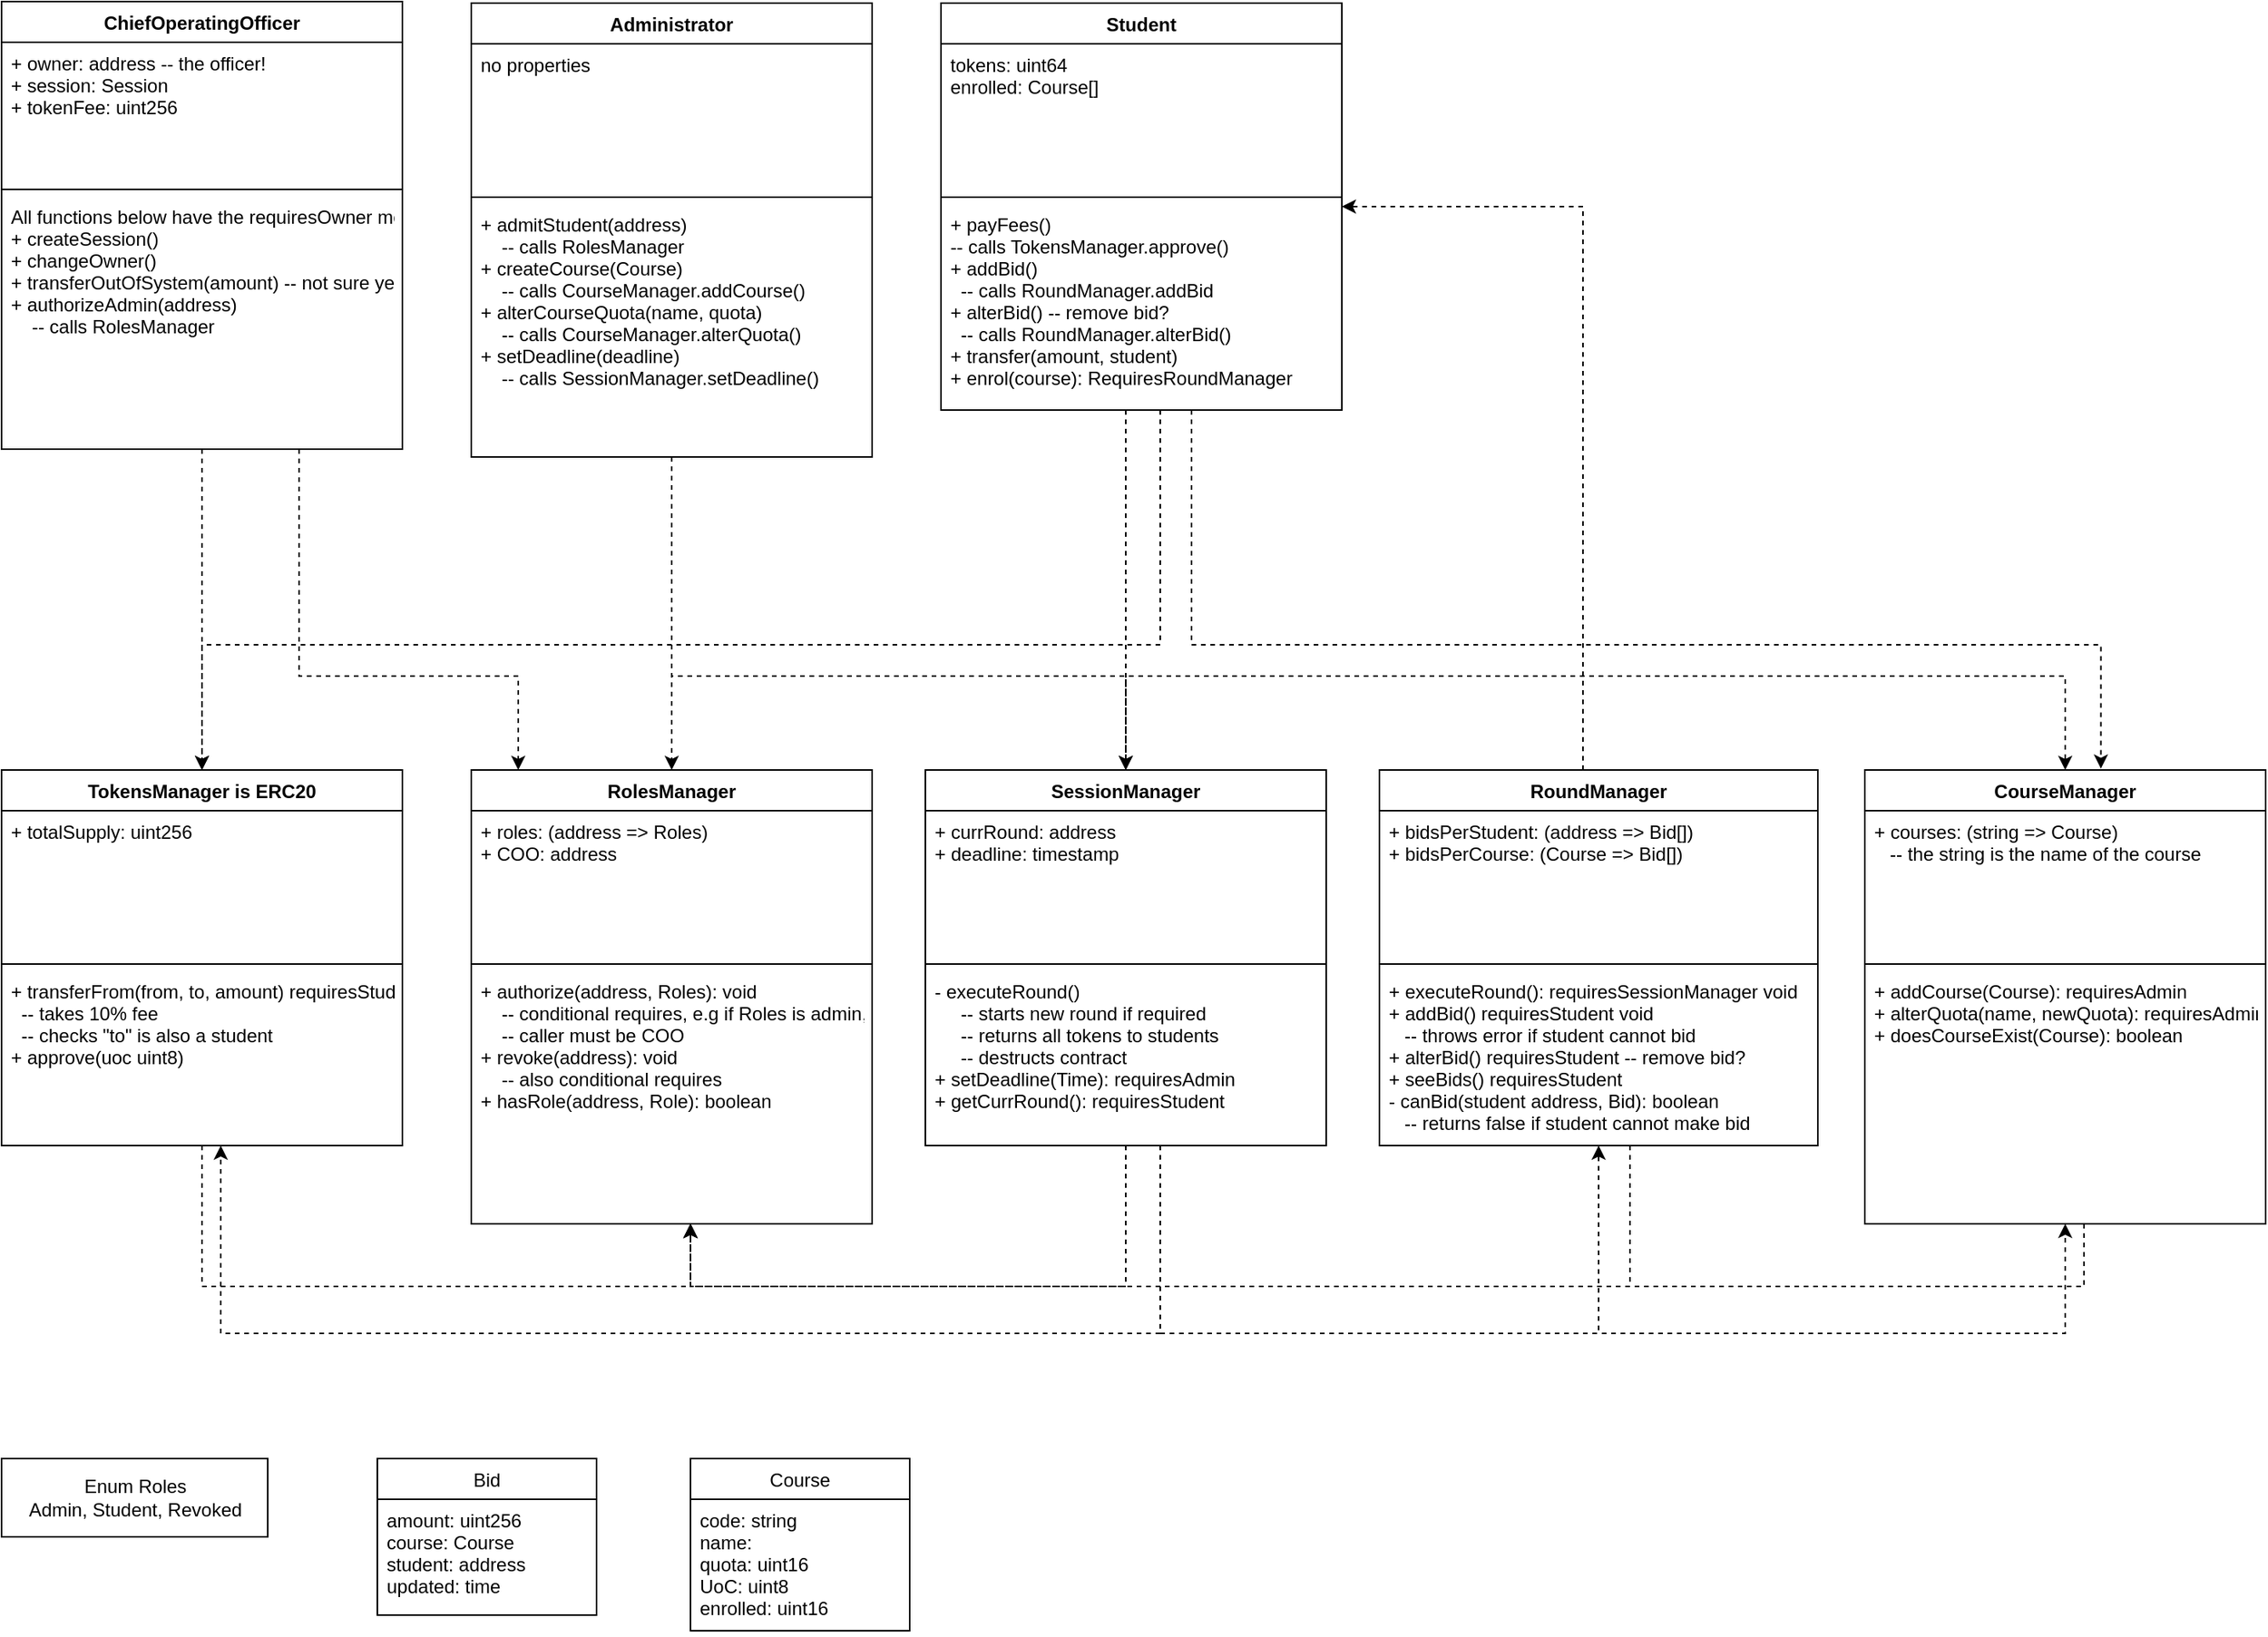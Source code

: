<mxfile version="14.4.8" type="device"><diagram id="C5RBs43oDa-KdzZeNtuy" name="Page-1"><mxGraphModel dx="2505" dy="905" grid="1" gridSize="10" guides="1" tooltips="1" connect="1" arrows="1" fold="1" page="1" pageScale="1" pageWidth="827" pageHeight="1169" math="0" shadow="0"><root><mxCell id="WIyWlLk6GJQsqaUBKTNV-0"/><mxCell id="WIyWlLk6GJQsqaUBKTNV-1" parent="WIyWlLk6GJQsqaUBKTNV-0"/><mxCell id="apqlE56p6o1V7bBTfUnW-65" style="edgeStyle=orthogonalEdgeStyle;rounded=0;orthogonalLoop=1;jettySize=auto;html=1;dashed=1;" edge="1" parent="WIyWlLk6GJQsqaUBKTNV-1" source="apqlE56p6o1V7bBTfUnW-0" target="apqlE56p6o1V7bBTfUnW-47"><mxGeometry relative="1" as="geometry"><Array as="points"><mxPoint x="-32" y="1120"/><mxPoint x="280" y="1120"/></Array></mxGeometry></mxCell><mxCell id="apqlE56p6o1V7bBTfUnW-0" value="TokensManager is ERC20" style="swimlane;fontStyle=1;align=center;verticalAlign=top;childLayout=stackLayout;horizontal=1;startSize=26;horizontalStack=0;resizeParent=1;resizeParentMax=0;resizeLast=0;collapsible=1;marginBottom=0;" vertex="1" parent="WIyWlLk6GJQsqaUBKTNV-1"><mxGeometry x="-160" y="790" width="256" height="240" as="geometry"/></mxCell><mxCell id="apqlE56p6o1V7bBTfUnW-1" value="+ totalSupply: uint256" style="text;strokeColor=none;fillColor=none;align=left;verticalAlign=top;spacingLeft=4;spacingRight=4;overflow=hidden;rotatable=0;points=[[0,0.5],[1,0.5]];portConstraint=eastwest;" vertex="1" parent="apqlE56p6o1V7bBTfUnW-0"><mxGeometry y="26" width="256" height="94" as="geometry"/></mxCell><mxCell id="apqlE56p6o1V7bBTfUnW-2" value="" style="line;strokeWidth=1;fillColor=none;align=left;verticalAlign=middle;spacingTop=-1;spacingLeft=3;spacingRight=3;rotatable=0;labelPosition=right;points=[];portConstraint=eastwest;" vertex="1" parent="apqlE56p6o1V7bBTfUnW-0"><mxGeometry y="120" width="256" height="8" as="geometry"/></mxCell><mxCell id="apqlE56p6o1V7bBTfUnW-3" value="+ transferFrom(from, to, amount) requiresStudent&#10;  -- takes 10% fee&#10;  -- checks &quot;to&quot; is also a student&#10;+ approve(uoc uint8)" style="text;strokeColor=none;fillColor=none;align=left;verticalAlign=top;spacingLeft=4;spacingRight=4;overflow=hidden;rotatable=0;points=[[0,0.5],[1,0.5]];portConstraint=eastwest;" vertex="1" parent="apqlE56p6o1V7bBTfUnW-0"><mxGeometry y="128" width="256" height="112" as="geometry"/></mxCell><mxCell id="apqlE56p6o1V7bBTfUnW-66" style="edgeStyle=orthogonalEdgeStyle;rounded=0;orthogonalLoop=1;jettySize=auto;html=1;dashed=1;" edge="1" parent="WIyWlLk6GJQsqaUBKTNV-1" source="apqlE56p6o1V7bBTfUnW-4" target="apqlE56p6o1V7bBTfUnW-47"><mxGeometry relative="1" as="geometry"><Array as="points"><mxPoint x="558" y="1120"/><mxPoint x="280" y="1120"/></Array></mxGeometry></mxCell><mxCell id="apqlE56p6o1V7bBTfUnW-69" style="edgeStyle=orthogonalEdgeStyle;rounded=0;orthogonalLoop=1;jettySize=auto;html=1;dashed=1;" edge="1" parent="WIyWlLk6GJQsqaUBKTNV-1" source="apqlE56p6o1V7bBTfUnW-4" target="apqlE56p6o1V7bBTfUnW-0"><mxGeometry relative="1" as="geometry"><Array as="points"><mxPoint x="580" y="1150"/><mxPoint x="-20" y="1150"/></Array></mxGeometry></mxCell><mxCell id="apqlE56p6o1V7bBTfUnW-70" style="edgeStyle=orthogonalEdgeStyle;rounded=0;orthogonalLoop=1;jettySize=auto;html=1;dashed=1;" edge="1" parent="WIyWlLk6GJQsqaUBKTNV-1" source="apqlE56p6o1V7bBTfUnW-4" target="apqlE56p6o1V7bBTfUnW-8"><mxGeometry relative="1" as="geometry"><Array as="points"><mxPoint x="580" y="1150"/><mxPoint x="860" y="1150"/></Array></mxGeometry></mxCell><mxCell id="apqlE56p6o1V7bBTfUnW-71" style="edgeStyle=orthogonalEdgeStyle;rounded=0;orthogonalLoop=1;jettySize=auto;html=1;dashed=1;" edge="1" parent="WIyWlLk6GJQsqaUBKTNV-1" source="apqlE56p6o1V7bBTfUnW-4" target="apqlE56p6o1V7bBTfUnW-51"><mxGeometry relative="1" as="geometry"><Array as="points"><mxPoint x="580" y="1150"/><mxPoint x="1158" y="1150"/></Array></mxGeometry></mxCell><mxCell id="apqlE56p6o1V7bBTfUnW-4" value="SessionManager" style="swimlane;fontStyle=1;align=center;verticalAlign=top;childLayout=stackLayout;horizontal=1;startSize=26;horizontalStack=0;resizeParent=1;resizeParentMax=0;resizeLast=0;collapsible=1;marginBottom=0;" vertex="1" parent="WIyWlLk6GJQsqaUBKTNV-1"><mxGeometry x="430" y="790" width="256" height="240" as="geometry"/></mxCell><mxCell id="apqlE56p6o1V7bBTfUnW-5" value="+ currRound: address&#10;+ deadline: timestamp" style="text;strokeColor=none;fillColor=none;align=left;verticalAlign=top;spacingLeft=4;spacingRight=4;overflow=hidden;rotatable=0;points=[[0,0.5],[1,0.5]];portConstraint=eastwest;" vertex="1" parent="apqlE56p6o1V7bBTfUnW-4"><mxGeometry y="26" width="256" height="94" as="geometry"/></mxCell><mxCell id="apqlE56p6o1V7bBTfUnW-6" value="" style="line;strokeWidth=1;fillColor=none;align=left;verticalAlign=middle;spacingTop=-1;spacingLeft=3;spacingRight=3;rotatable=0;labelPosition=right;points=[];portConstraint=eastwest;" vertex="1" parent="apqlE56p6o1V7bBTfUnW-4"><mxGeometry y="120" width="256" height="8" as="geometry"/></mxCell><mxCell id="apqlE56p6o1V7bBTfUnW-7" value="- executeRound() &#10;     -- starts new round if required&#10;     -- returns all tokens to students&#10;     -- destructs contract&#10;+ setDeadline(Time): requiresAdmin&#10;+ getCurrRound(): requiresStudent" style="text;strokeColor=none;fillColor=none;align=left;verticalAlign=top;spacingLeft=4;spacingRight=4;overflow=hidden;rotatable=0;points=[[0,0.5],[1,0.5]];portConstraint=eastwest;" vertex="1" parent="apqlE56p6o1V7bBTfUnW-4"><mxGeometry y="128" width="256" height="112" as="geometry"/></mxCell><mxCell id="apqlE56p6o1V7bBTfUnW-67" style="edgeStyle=orthogonalEdgeStyle;rounded=0;orthogonalLoop=1;jettySize=auto;html=1;dashed=1;" edge="1" parent="WIyWlLk6GJQsqaUBKTNV-1" source="apqlE56p6o1V7bBTfUnW-8" target="apqlE56p6o1V7bBTfUnW-47"><mxGeometry relative="1" as="geometry"><Array as="points"><mxPoint x="880" y="1120"/><mxPoint x="280" y="1120"/></Array></mxGeometry></mxCell><mxCell id="apqlE56p6o1V7bBTfUnW-72" style="edgeStyle=orthogonalEdgeStyle;rounded=0;orthogonalLoop=1;jettySize=auto;html=1;dashed=1;" edge="1" parent="WIyWlLk6GJQsqaUBKTNV-1" source="apqlE56p6o1V7bBTfUnW-8" target="apqlE56p6o1V7bBTfUnW-26"><mxGeometry relative="1" as="geometry"><Array as="points"><mxPoint x="850" y="430"/></Array></mxGeometry></mxCell><mxCell id="apqlE56p6o1V7bBTfUnW-8" value="RoundManager" style="swimlane;fontStyle=1;align=center;verticalAlign=top;childLayout=stackLayout;horizontal=1;startSize=26;horizontalStack=0;resizeParent=1;resizeParentMax=0;resizeLast=0;collapsible=1;marginBottom=0;" vertex="1" parent="WIyWlLk6GJQsqaUBKTNV-1"><mxGeometry x="720" y="790" width="280" height="240" as="geometry"/></mxCell><mxCell id="apqlE56p6o1V7bBTfUnW-9" value="+ bidsPerStudent: (address =&gt; Bid[])&#10;+ bidsPerCourse: (Course =&gt; Bid[])&#10;" style="text;strokeColor=none;fillColor=none;align=left;verticalAlign=top;spacingLeft=4;spacingRight=4;overflow=hidden;rotatable=0;points=[[0,0.5],[1,0.5]];portConstraint=eastwest;" vertex="1" parent="apqlE56p6o1V7bBTfUnW-8"><mxGeometry y="26" width="280" height="94" as="geometry"/></mxCell><mxCell id="apqlE56p6o1V7bBTfUnW-10" value="" style="line;strokeWidth=1;fillColor=none;align=left;verticalAlign=middle;spacingTop=-1;spacingLeft=3;spacingRight=3;rotatable=0;labelPosition=right;points=[];portConstraint=eastwest;" vertex="1" parent="apqlE56p6o1V7bBTfUnW-8"><mxGeometry y="120" width="280" height="8" as="geometry"/></mxCell><mxCell id="apqlE56p6o1V7bBTfUnW-11" value="+ executeRound(): requiresSessionManager void&#10;+ addBid() requiresStudent void &#10;   -- throws error if student cannot bid &#10;+ alterBid() requiresStudent -- remove bid?&#10;+ seeBids() requiresStudent&#10;- canBid(student address, Bid): boolean&#10;   -- returns false if student cannot make bid&#10;" style="text;strokeColor=none;fillColor=none;align=left;verticalAlign=top;spacingLeft=4;spacingRight=4;overflow=hidden;rotatable=0;points=[[0,0.5],[1,0.5]];portConstraint=eastwest;" vertex="1" parent="apqlE56p6o1V7bBTfUnW-8"><mxGeometry y="128" width="280" height="112" as="geometry"/></mxCell><mxCell id="apqlE56p6o1V7bBTfUnW-21" value="Bid" style="swimlane;fontStyle=0;childLayout=stackLayout;horizontal=1;startSize=26;fillColor=none;horizontalStack=0;resizeParent=1;resizeParentMax=0;resizeLast=0;collapsible=1;marginBottom=0;" vertex="1" parent="WIyWlLk6GJQsqaUBKTNV-1"><mxGeometry x="80" y="1230" width="140" height="100" as="geometry"/></mxCell><mxCell id="apqlE56p6o1V7bBTfUnW-22" value="amount: uint256&#10;course: Course&#10;student: address&#10;updated: time" style="text;strokeColor=none;fillColor=none;align=left;verticalAlign=top;spacingLeft=4;spacingRight=4;overflow=hidden;rotatable=0;points=[[0,0.5],[1,0.5]];portConstraint=eastwest;" vertex="1" parent="apqlE56p6o1V7bBTfUnW-21"><mxGeometry y="26" width="140" height="74" as="geometry"/></mxCell><mxCell id="apqlE56p6o1V7bBTfUnW-63" style="edgeStyle=orthogonalEdgeStyle;rounded=0;orthogonalLoop=1;jettySize=auto;html=1;dashed=1;" edge="1" parent="WIyWlLk6GJQsqaUBKTNV-1" source="apqlE56p6o1V7bBTfUnW-26" target="apqlE56p6o1V7bBTfUnW-0"><mxGeometry relative="1" as="geometry"><Array as="points"><mxPoint x="580" y="710"/><mxPoint x="-32" y="710"/></Array></mxGeometry></mxCell><mxCell id="apqlE56p6o1V7bBTfUnW-64" style="edgeStyle=orthogonalEdgeStyle;rounded=0;orthogonalLoop=1;jettySize=auto;html=1;dashed=1;" edge="1" parent="WIyWlLk6GJQsqaUBKTNV-1" source="apqlE56p6o1V7bBTfUnW-26" target="apqlE56p6o1V7bBTfUnW-4"><mxGeometry relative="1" as="geometry"><Array as="points"><mxPoint x="558" y="640"/><mxPoint x="558" y="640"/></Array></mxGeometry></mxCell><mxCell id="apqlE56p6o1V7bBTfUnW-74" style="edgeStyle=orthogonalEdgeStyle;rounded=0;orthogonalLoop=1;jettySize=auto;html=1;entryX=0.589;entryY=-0.003;entryDx=0;entryDy=0;entryPerimeter=0;dashed=1;" edge="1" parent="WIyWlLk6GJQsqaUBKTNV-1" source="apqlE56p6o1V7bBTfUnW-26" target="apqlE56p6o1V7bBTfUnW-51"><mxGeometry relative="1" as="geometry"><Array as="points"><mxPoint x="600" y="710"/><mxPoint x="1181" y="710"/></Array></mxGeometry></mxCell><mxCell id="apqlE56p6o1V7bBTfUnW-26" value="Student" style="swimlane;fontStyle=1;align=center;verticalAlign=top;childLayout=stackLayout;horizontal=1;startSize=26;horizontalStack=0;resizeParent=1;resizeParentMax=0;resizeLast=0;collapsible=1;marginBottom=0;" vertex="1" parent="WIyWlLk6GJQsqaUBKTNV-1"><mxGeometry x="440" y="300" width="256" height="260" as="geometry"/></mxCell><mxCell id="apqlE56p6o1V7bBTfUnW-27" value="tokens: uint64&#10;enrolled: Course[]" style="text;strokeColor=none;fillColor=none;align=left;verticalAlign=top;spacingLeft=4;spacingRight=4;overflow=hidden;rotatable=0;points=[[0,0.5],[1,0.5]];portConstraint=eastwest;" vertex="1" parent="apqlE56p6o1V7bBTfUnW-26"><mxGeometry y="26" width="256" height="94" as="geometry"/></mxCell><mxCell id="apqlE56p6o1V7bBTfUnW-28" value="" style="line;strokeWidth=1;fillColor=none;align=left;verticalAlign=middle;spacingTop=-1;spacingLeft=3;spacingRight=3;rotatable=0;labelPosition=right;points=[];portConstraint=eastwest;" vertex="1" parent="apqlE56p6o1V7bBTfUnW-26"><mxGeometry y="120" width="256" height="8" as="geometry"/></mxCell><mxCell id="apqlE56p6o1V7bBTfUnW-29" value="+ payFees()&#10;-- calls TokensManager.approve()&#10;+ addBid()&#10;  -- calls RoundManager.addBid&#10;+ alterBid() -- remove bid?&#10;  -- calls RoundManager.alterBid()&#10;+ transfer(amount, student)&#10;+ enrol(course): RequiresRoundManager" style="text;strokeColor=none;fillColor=none;align=left;verticalAlign=top;spacingLeft=4;spacingRight=4;overflow=hidden;rotatable=0;points=[[0,0.5],[1,0.5]];portConstraint=eastwest;" vertex="1" parent="apqlE56p6o1V7bBTfUnW-26"><mxGeometry y="128" width="256" height="132" as="geometry"/></mxCell><mxCell id="apqlE56p6o1V7bBTfUnW-30" value="Course" style="swimlane;fontStyle=0;childLayout=stackLayout;horizontal=1;startSize=26;fillColor=none;horizontalStack=0;resizeParent=1;resizeParentMax=0;resizeLast=0;collapsible=1;marginBottom=0;" vertex="1" parent="WIyWlLk6GJQsqaUBKTNV-1"><mxGeometry x="280" y="1230" width="140" height="110" as="geometry"/></mxCell><mxCell id="apqlE56p6o1V7bBTfUnW-31" value="code: string&#10;name:&#10;quota: uint16&#10;UoC: uint8&#10;enrolled: uint16" style="text;strokeColor=none;fillColor=none;align=left;verticalAlign=top;spacingLeft=4;spacingRight=4;overflow=hidden;rotatable=0;points=[[0,0.5],[1,0.5]];portConstraint=eastwest;" vertex="1" parent="apqlE56p6o1V7bBTfUnW-30"><mxGeometry y="26" width="140" height="84" as="geometry"/></mxCell><mxCell id="apqlE56p6o1V7bBTfUnW-58" style="edgeStyle=orthogonalEdgeStyle;rounded=0;orthogonalLoop=1;jettySize=auto;html=1;dashed=1;" edge="1" parent="WIyWlLk6GJQsqaUBKTNV-1" source="apqlE56p6o1V7bBTfUnW-34" target="apqlE56p6o1V7bBTfUnW-0"><mxGeometry relative="1" as="geometry"/></mxCell><mxCell id="apqlE56p6o1V7bBTfUnW-59" style="edgeStyle=orthogonalEdgeStyle;rounded=0;orthogonalLoop=1;jettySize=auto;html=1;dashed=1;" edge="1" parent="WIyWlLk6GJQsqaUBKTNV-1" source="apqlE56p6o1V7bBTfUnW-34" target="apqlE56p6o1V7bBTfUnW-47"><mxGeometry relative="1" as="geometry"><Array as="points"><mxPoint x="30" y="730"/><mxPoint x="170" y="730"/></Array></mxGeometry></mxCell><mxCell id="apqlE56p6o1V7bBTfUnW-34" value="ChiefOperatingOfficer" style="swimlane;fontStyle=1;align=center;verticalAlign=top;childLayout=stackLayout;horizontal=1;startSize=26;horizontalStack=0;resizeParent=1;resizeParentMax=0;resizeLast=0;collapsible=1;marginBottom=0;" vertex="1" parent="WIyWlLk6GJQsqaUBKTNV-1"><mxGeometry x="-160" y="299" width="256" height="286" as="geometry"/></mxCell><mxCell id="apqlE56p6o1V7bBTfUnW-35" value="+ owner: address -- the officer!&#10;+ session: Session&#10;+ tokenFee: uint256" style="text;strokeColor=none;fillColor=none;align=left;verticalAlign=top;spacingLeft=4;spacingRight=4;overflow=hidden;rotatable=0;points=[[0,0.5],[1,0.5]];portConstraint=eastwest;" vertex="1" parent="apqlE56p6o1V7bBTfUnW-34"><mxGeometry y="26" width="256" height="90" as="geometry"/></mxCell><mxCell id="apqlE56p6o1V7bBTfUnW-36" value="" style="line;strokeWidth=1;fillColor=none;align=left;verticalAlign=middle;spacingTop=-1;spacingLeft=3;spacingRight=3;rotatable=0;labelPosition=right;points=[];portConstraint=eastwest;" vertex="1" parent="apqlE56p6o1V7bBTfUnW-34"><mxGeometry y="116" width="256" height="8" as="geometry"/></mxCell><mxCell id="apqlE56p6o1V7bBTfUnW-37" value="All functions below have the requiresOwner modifier&#10;+ createSession()&#10;+ changeOwner()&#10;+ transferOutOfSystem(amount) -- not sure yet&#10;+ authorizeAdmin(address)&#10;    -- calls RolesManager" style="text;strokeColor=none;fillColor=none;align=left;verticalAlign=top;spacingLeft=4;spacingRight=4;overflow=hidden;rotatable=0;points=[[0,0.5],[1,0.5]];portConstraint=eastwest;" vertex="1" parent="apqlE56p6o1V7bBTfUnW-34"><mxGeometry y="124" width="256" height="162" as="geometry"/></mxCell><mxCell id="apqlE56p6o1V7bBTfUnW-42" value="Enum Roles&lt;br&gt;Admin, Student, Revoked" style="html=1;" vertex="1" parent="WIyWlLk6GJQsqaUBKTNV-1"><mxGeometry x="-160" y="1230" width="170" height="50" as="geometry"/></mxCell><mxCell id="apqlE56p6o1V7bBTfUnW-60" style="edgeStyle=orthogonalEdgeStyle;rounded=0;orthogonalLoop=1;jettySize=auto;html=1;dashed=1;" edge="1" parent="WIyWlLk6GJQsqaUBKTNV-1" source="apqlE56p6o1V7bBTfUnW-43" target="apqlE56p6o1V7bBTfUnW-47"><mxGeometry relative="1" as="geometry"/></mxCell><mxCell id="apqlE56p6o1V7bBTfUnW-61" style="edgeStyle=orthogonalEdgeStyle;rounded=0;orthogonalLoop=1;jettySize=auto;html=1;dashed=1;" edge="1" parent="WIyWlLk6GJQsqaUBKTNV-1" source="apqlE56p6o1V7bBTfUnW-43" target="apqlE56p6o1V7bBTfUnW-51"><mxGeometry relative="1" as="geometry"><Array as="points"><mxPoint x="268" y="730"/><mxPoint x="1158" y="730"/></Array></mxGeometry></mxCell><mxCell id="apqlE56p6o1V7bBTfUnW-62" style="edgeStyle=orthogonalEdgeStyle;rounded=0;orthogonalLoop=1;jettySize=auto;html=1;dashed=1;" edge="1" parent="WIyWlLk6GJQsqaUBKTNV-1" source="apqlE56p6o1V7bBTfUnW-43" target="apqlE56p6o1V7bBTfUnW-4"><mxGeometry relative="1" as="geometry"><Array as="points"><mxPoint x="268" y="730"/><mxPoint x="558" y="730"/></Array></mxGeometry></mxCell><mxCell id="apqlE56p6o1V7bBTfUnW-43" value="Administrator" style="swimlane;fontStyle=1;align=center;verticalAlign=top;childLayout=stackLayout;horizontal=1;startSize=26;horizontalStack=0;resizeParent=1;resizeParentMax=0;resizeLast=0;collapsible=1;marginBottom=0;" vertex="1" parent="WIyWlLk6GJQsqaUBKTNV-1"><mxGeometry x="140" y="300" width="256" height="290" as="geometry"/></mxCell><mxCell id="apqlE56p6o1V7bBTfUnW-44" value="no properties" style="text;strokeColor=none;fillColor=none;align=left;verticalAlign=top;spacingLeft=4;spacingRight=4;overflow=hidden;rotatable=0;points=[[0,0.5],[1,0.5]];portConstraint=eastwest;" vertex="1" parent="apqlE56p6o1V7bBTfUnW-43"><mxGeometry y="26" width="256" height="94" as="geometry"/></mxCell><mxCell id="apqlE56p6o1V7bBTfUnW-45" value="" style="line;strokeWidth=1;fillColor=none;align=left;verticalAlign=middle;spacingTop=-1;spacingLeft=3;spacingRight=3;rotatable=0;labelPosition=right;points=[];portConstraint=eastwest;" vertex="1" parent="apqlE56p6o1V7bBTfUnW-43"><mxGeometry y="120" width="256" height="8" as="geometry"/></mxCell><mxCell id="apqlE56p6o1V7bBTfUnW-46" value="+ admitStudent(address)&#10;    -- calls RolesManager&#10;+ createCourse(Course)&#10;    -- calls CourseManager.addCourse()&#10;+ alterCourseQuota(name, quota)&#10;    -- calls CourseManager.alterQuota()&#10;+ setDeadline(deadline)&#10;    -- calls SessionManager.setDeadline()" style="text;strokeColor=none;fillColor=none;align=left;verticalAlign=top;spacingLeft=4;spacingRight=4;overflow=hidden;rotatable=0;points=[[0,0.5],[1,0.5]];portConstraint=eastwest;" vertex="1" parent="apqlE56p6o1V7bBTfUnW-43"><mxGeometry y="128" width="256" height="162" as="geometry"/></mxCell><mxCell id="apqlE56p6o1V7bBTfUnW-47" value="RolesManager" style="swimlane;fontStyle=1;align=center;verticalAlign=top;childLayout=stackLayout;horizontal=1;startSize=26;horizontalStack=0;resizeParent=1;resizeParentMax=0;resizeLast=0;collapsible=1;marginBottom=0;" vertex="1" parent="WIyWlLk6GJQsqaUBKTNV-1"><mxGeometry x="140" y="790" width="256" height="290" as="geometry"/></mxCell><mxCell id="apqlE56p6o1V7bBTfUnW-48" value="+ roles: (address =&gt; Roles)&#10;+ COO: address" style="text;strokeColor=none;fillColor=none;align=left;verticalAlign=top;spacingLeft=4;spacingRight=4;overflow=hidden;rotatable=0;points=[[0,0.5],[1,0.5]];portConstraint=eastwest;" vertex="1" parent="apqlE56p6o1V7bBTfUnW-47"><mxGeometry y="26" width="256" height="94" as="geometry"/></mxCell><mxCell id="apqlE56p6o1V7bBTfUnW-49" value="" style="line;strokeWidth=1;fillColor=none;align=left;verticalAlign=middle;spacingTop=-1;spacingLeft=3;spacingRight=3;rotatable=0;labelPosition=right;points=[];portConstraint=eastwest;" vertex="1" parent="apqlE56p6o1V7bBTfUnW-47"><mxGeometry y="120" width="256" height="8" as="geometry"/></mxCell><mxCell id="apqlE56p6o1V7bBTfUnW-50" value="+ authorize(address, Roles): void&#10;    -- conditional requires, e.g if Roles is admin,&#10;    -- caller must be COO&#10;+ revoke(address): void&#10;    -- also conditional requires&#10;+ hasRole(address, Role): boolean" style="text;strokeColor=none;fillColor=none;align=left;verticalAlign=top;spacingLeft=4;spacingRight=4;overflow=hidden;rotatable=0;points=[[0,0.5],[1,0.5]];portConstraint=eastwest;" vertex="1" parent="apqlE56p6o1V7bBTfUnW-47"><mxGeometry y="128" width="256" height="162" as="geometry"/></mxCell><mxCell id="apqlE56p6o1V7bBTfUnW-68" style="edgeStyle=orthogonalEdgeStyle;rounded=0;orthogonalLoop=1;jettySize=auto;html=1;dashed=1;" edge="1" parent="WIyWlLk6GJQsqaUBKTNV-1" source="apqlE56p6o1V7bBTfUnW-51" target="apqlE56p6o1V7bBTfUnW-47"><mxGeometry relative="1" as="geometry"><Array as="points"><mxPoint x="1170" y="1120"/><mxPoint x="280" y="1120"/></Array></mxGeometry></mxCell><mxCell id="apqlE56p6o1V7bBTfUnW-51" value="CourseManager" style="swimlane;fontStyle=1;align=center;verticalAlign=top;childLayout=stackLayout;horizontal=1;startSize=26;horizontalStack=0;resizeParent=1;resizeParentMax=0;resizeLast=0;collapsible=1;marginBottom=0;" vertex="1" parent="WIyWlLk6GJQsqaUBKTNV-1"><mxGeometry x="1030" y="790" width="256" height="290" as="geometry"/></mxCell><mxCell id="apqlE56p6o1V7bBTfUnW-52" value="+ courses: (string =&gt; Course)&#10;   -- the string is the name of the course&#10;" style="text;strokeColor=none;fillColor=none;align=left;verticalAlign=top;spacingLeft=4;spacingRight=4;overflow=hidden;rotatable=0;points=[[0,0.5],[1,0.5]];portConstraint=eastwest;" vertex="1" parent="apqlE56p6o1V7bBTfUnW-51"><mxGeometry y="26" width="256" height="94" as="geometry"/></mxCell><mxCell id="apqlE56p6o1V7bBTfUnW-53" value="" style="line;strokeWidth=1;fillColor=none;align=left;verticalAlign=middle;spacingTop=-1;spacingLeft=3;spacingRight=3;rotatable=0;labelPosition=right;points=[];portConstraint=eastwest;" vertex="1" parent="apqlE56p6o1V7bBTfUnW-51"><mxGeometry y="120" width="256" height="8" as="geometry"/></mxCell><mxCell id="apqlE56p6o1V7bBTfUnW-54" value="+ addCourse(Course): requiresAdmin &#10;+ alterQuota(name, newQuota): requiresAdmin&#10;+ doesCourseExist(Course): boolean&#10;" style="text;strokeColor=none;fillColor=none;align=left;verticalAlign=top;spacingLeft=4;spacingRight=4;overflow=hidden;rotatable=0;points=[[0,0.5],[1,0.5]];portConstraint=eastwest;" vertex="1" parent="apqlE56p6o1V7bBTfUnW-51"><mxGeometry y="128" width="256" height="162" as="geometry"/></mxCell></root></mxGraphModel></diagram></mxfile>